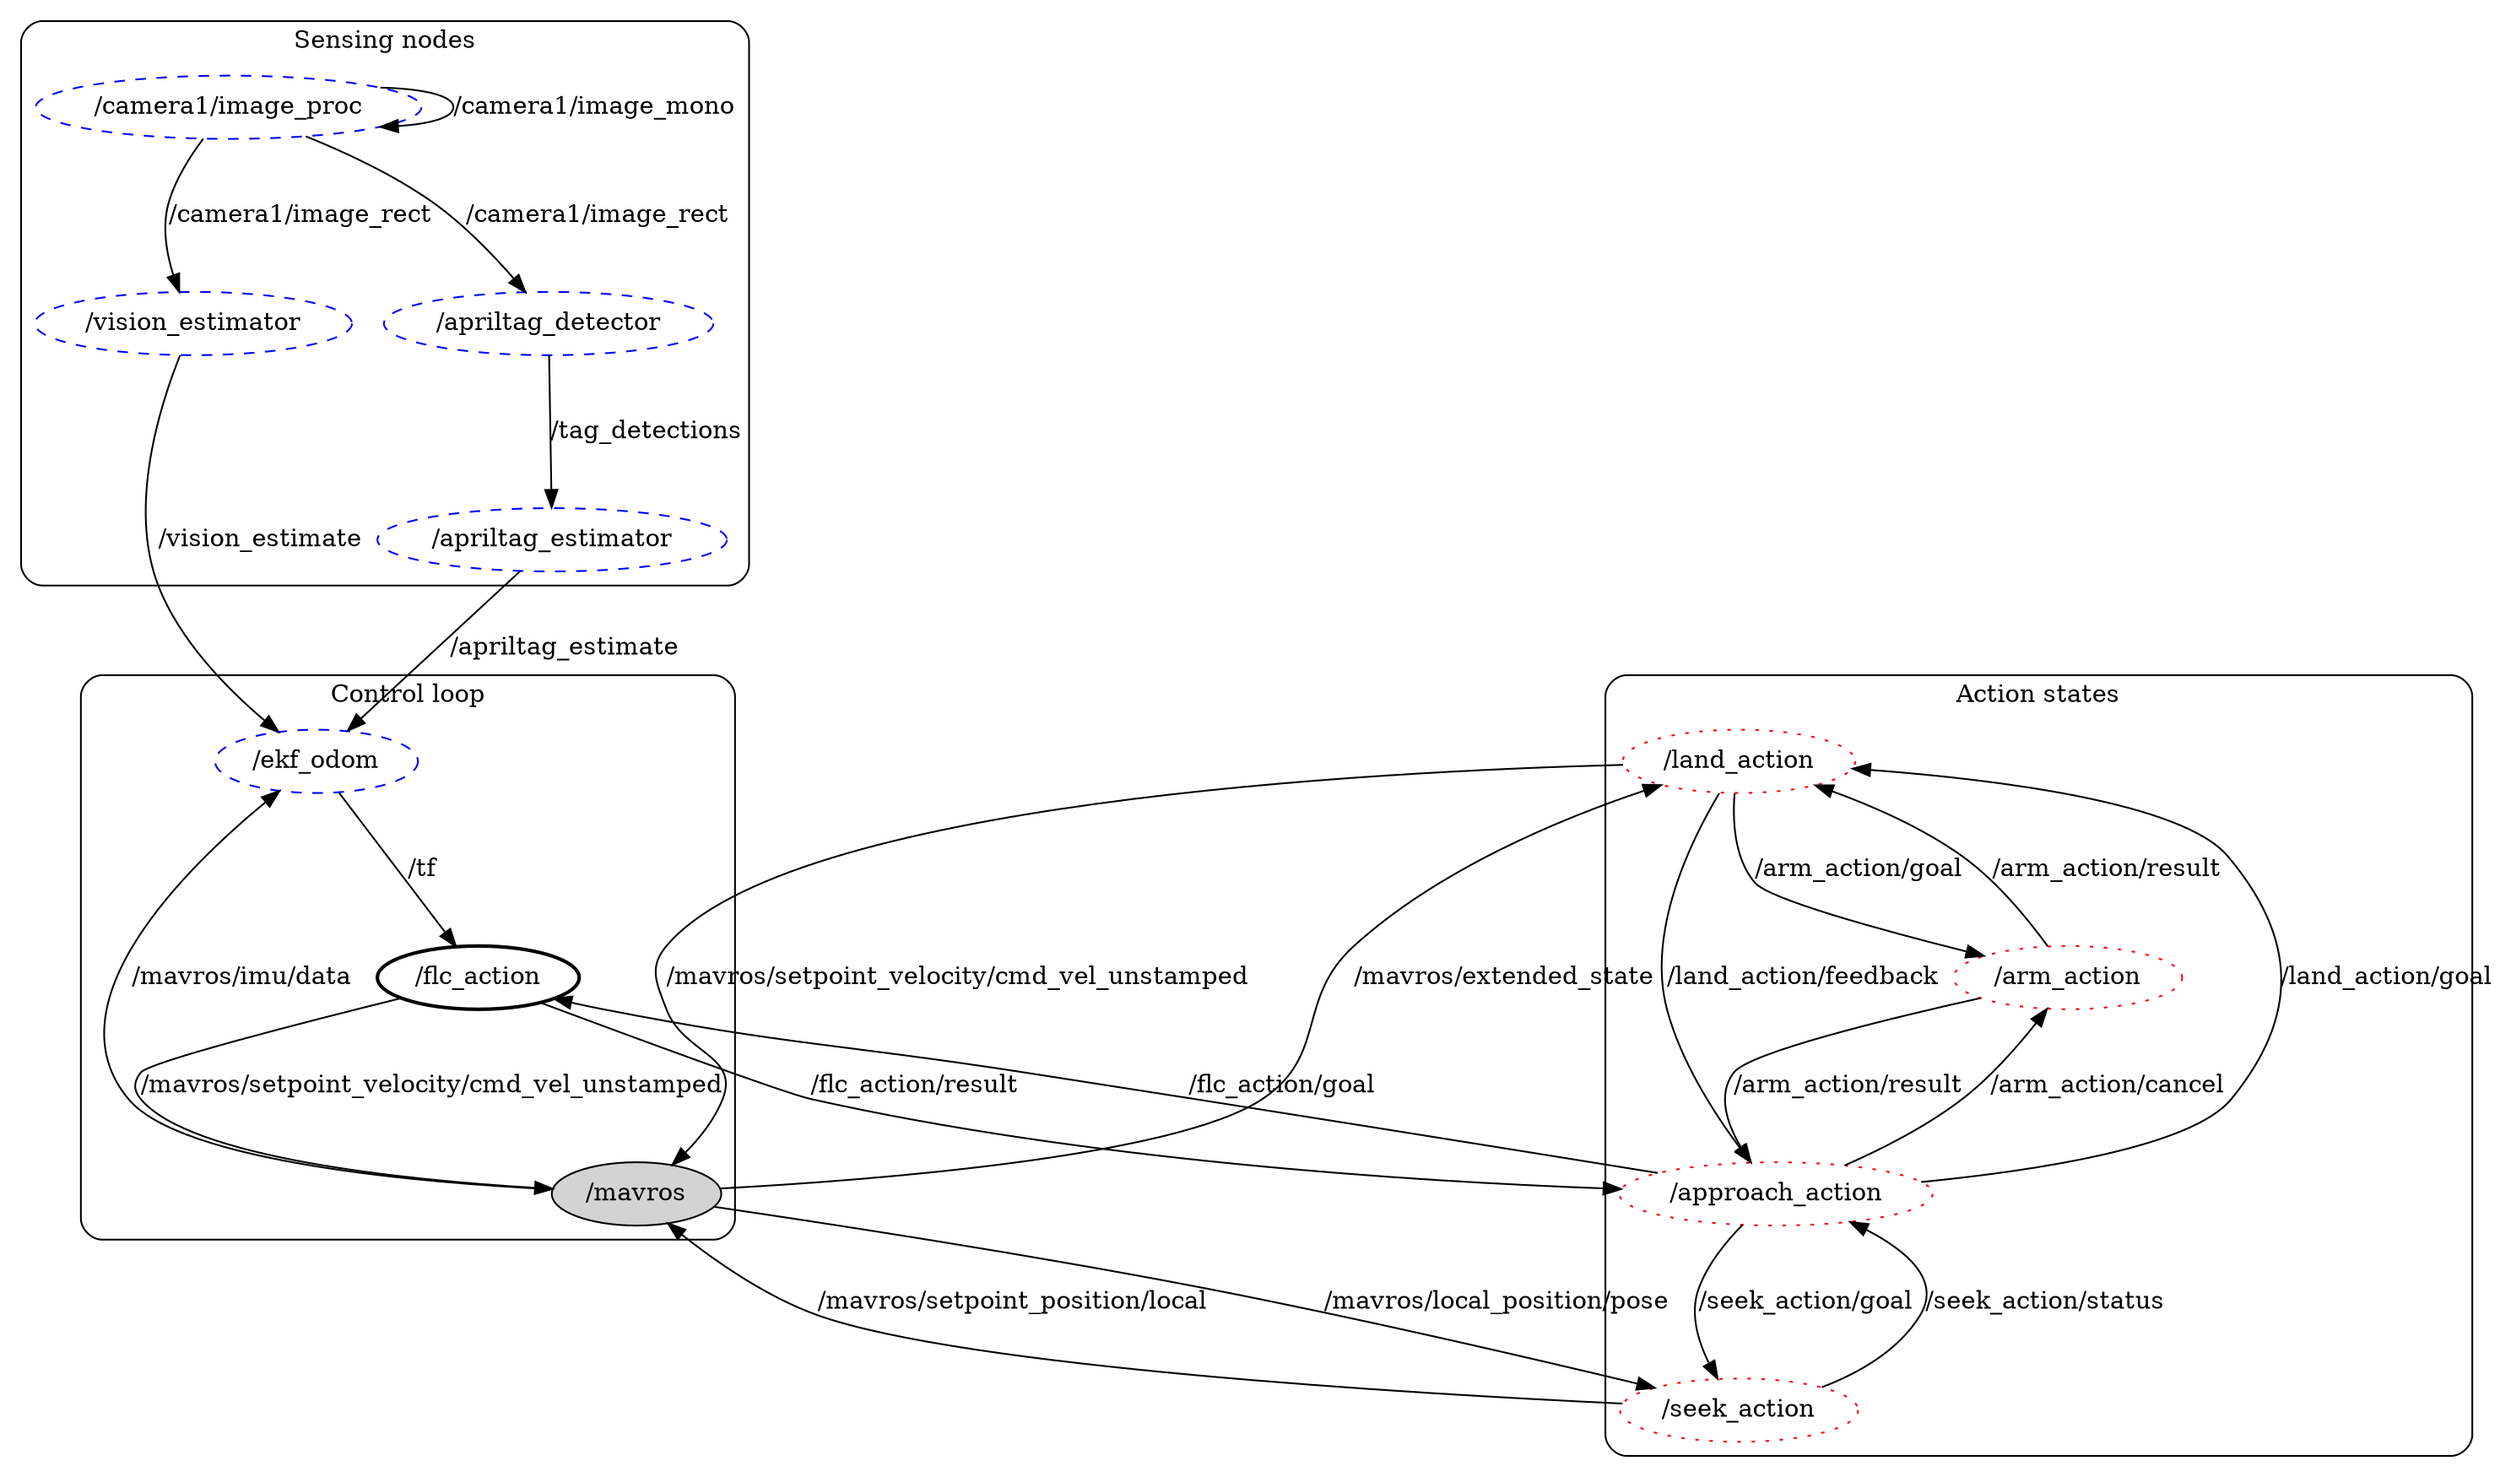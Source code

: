 digraph graphname {
	graph [bb="0,0,2376.8,961",
		compound=True,
		rank=same,
		rankdir=TB,
		ranksep=1.0
	];
	node [label="\N"];
	subgraph cluster_sensing {
        graph[label="Sensing nodes", style="rounded", rankdir=TB];
        n___vision_estimator	 [URL=__vision_estimator,
            height=0.5,
            label="/vision_estimator",
            shape=ellipse,
            color="blue",
            style="dashed",
            tooltip="/vision_estimator",
            width=2.004];
        n___apriltag_detector	 [URL=__apriltag_detector,
            height=0.5,
            label="/apriltag_detector",
            shape=ellipse,
            color="blue",
            style="dashed",
            tooltip="/apriltag_detector",
            width=2.022];
        n___apriltag_estimator	 [URL=__apriltag_estimator,
            height=0.5,
            label="/apriltag_estimator",
            shape=ellipse,
            color="blue",
            style="dashed",
            tooltip="/apriltag_estimator",
            width=2.1484];
        n___camera1__image_proc		 [URL=__camera1__image_proc,
            height=0.5,
            label="/camera1/image_proc",
            shape=ellipse,
            tooltip="/camera1/image_proc",
            color="blue",
            style="dashed",
            width=2.4373];
        n___apriltag_detector -> n___apriltag_estimator	 [URL=topic_3A__tag_detections,
            label="/tag_detections",
            lp="525.07,171.5",
            penwidth=1];
        n___camera1__image_proc -> n___apriltag_detector	 [URL=topic_3A__camera1__image_rect,
            label="/camera1/image_rect",
            lp="264.98,100.5",
            penwidth=1];
        n___camera1__image_proc -> n___vision_estimator	 [URL=topic_3A__camera1__image_rect,
            label="/camera1/image_rect",
            lp="264.98,100.5",
            penwidth=1];
        n___camera1__image_proc -> n___camera1__image_proc		 [URL=topic_3A__camera1__image_mono,
            label="/camera1/image_mono",
            lp="103.74,136.5",
            penwidth=1];
        }
    n___vision_estimator -> n___ekf_odom	 [URL=topic_3A__vision_estimate,
        label="/vision_estimate",
        lp="1030.2,238.5",
        penwidth=1];
    n___apriltag_estimator -> n___ekf_odom	 [URL=topic_3A__apriltag_estimate,
        label="/apriltag_estimate",
        lp="1030.2,238.5",
        penwidth=1];
    subgraph cluster_actions {
        graph[label="Action states",style="rounded",  rankdir=TB];
        n___land_action	 [URL=__land_action,
            color="red",
            style="dotted",
            height=0.5,
            label="/land_action",
            shape=ellipse,
            tooltip="/land_action",
            width=1.4985];
        n___arm_action	 [URL=__arm_action,
            color="red",
            style="dotted",
            height=0.5,
            label="/arm_action",
            shape=ellipse,
            tooltip="/arm_action",
            width=1.4804];
        n___approach_action	 [URL=__approach_action,
            color="red",
            style="dotted",
            height=0.5,
            label="/approach_action",
            shape=ellipse,
            tooltip="/approach_action",
            width=2.1665];
        n___seek_action	 [URL=__seek_action,
            color="red",
            style="dotted",
            height=0.5,
            label="/seek_action",
            shape=ellipse,
            tooltip="/seek_action",
            width=1.5165];
        n___seek_action -> n___approach_action	 [URL=topic_3A__seek_action__status,
            label="/seek_action/status",
            lp="1601.2,792.5",
            penwidth=1];
        n___land_action -> n___arm_action	 [URL=topic_3A__arm_action__goal,
            label="/arm_action/goal",
            lp="2212.2,754.5",
            penwidth=1];
        n___land_action -> n___approach_action	 [URL=topic_3A__land_action__feedback,
            label="/land_action/feedback",
            lp="1962.7,729.5",
            penwidth=1];
        n___arm_action -> n___land_action	 [URL=topic_3A__arm_action__result,
            label="/arm_action/result",
            lp="2212.2,716.5",
            penwidth=1];
        n___arm_action -> n___approach_action	 [URL=topic_3A__arm_action__result,
            label="/arm_action/result",
            lp="2092.5,784.5",
            penwidth=1];
        n___approach_action -> n___seek_action	 [URL=topic_3A__seek_action__goal,
            label="/seek_action/goal",
            lp="1601.2,759.5",
            penwidth=1];
        n___approach_action -> n___land_action	 [URL=topic_3A__land_action__goal,
            label="/land_action/goal",
            lp="1962.7,767.5",
            penwidth=1];
        n___approach_action -> n___arm_action	 [URL=topic_3A__arm_action__cancel,
            label="/arm_action/cancel",
            lp="2092.5,820.5",
            penwidth=1];
    }
    n___approach_action -> n___flc_action	 [URL=topic_3A__flc_action__goal,
        label="/flc_action/goal",
        lp="1962.7,628.5",
        penwidth=1];
    n___ekf_odom -> n___flc_action	 [URL=topic_3A__tf,
        label="/tf",
        lp="1816.7,282.5",
        penwidth=1];
    subgraph cluster_control {
        graph[label="Control loop",style="rounded",  rankdir=TB];
        n___mavros	 [URL=__mavros,
            style="filled",
            height=0.5,
            label="/mavros",
            shape=ellipse,
            tooltip="/mavros",
            width=1.1013];
        n___flc_action	 [URL=__flc_action,
            style="bold"
            height=0.5,
            label="/flc_action",
            shape=ellipse,
            tooltip="/flc_action",
            width=1.336];
        n___mavros -> n___ekf_odom	 [URL=topic_3A__mavros__imu__data,
            label="/mavros/imu/data",
            lp="1260.5,416.5",
            penwidth=1];
        n___ekf_odom	 [URL=__ekf_odom,
            height=0.5,
            label="/ekf_odom",
            shape=ellipse,
            color="blue",
            style="dashed",
            tooltip="/ekf_odom",
            width=1.3721];
        n___flc_action -> n___mavros	 [URL=topic_3A__mavros__setpoint_velocity__cmd_vel_unstamped,
            label="/mavros/setpoint_velocity/cmd_vel_unstamped",
            lp="1601.2,465.5",
            penwidth=1];
    }
    n___seek_action -> n___mavros	 [URL=topic_3A__mavros__setpoint_position__local,
        label="/mavros/setpoint_position/local",
        lp="1260.5,694.5",
        penwidth=1];
    n___land_action -> n___mavros	 [URL=topic_3A__mavros__setpoint_velocity__cmd_vel_unstamped,
        label="/mavros/setpoint_velocity/cmd_vel_unstamped",
        lp="1601.2,584.5",
        penwidth=1];
	n___mavros -> n___seek_action	 [URL=topic_3A__mavros__local_position__pose,
		label="/mavros/local_position/pose",
		lp="1260.5,731.5",
		penwidth=1];
	n___mavros -> n___land_action	 [URL=topic_3A__mavros__extended_state,
		label="/mavros/extended_state",
		lp="1601.2,682.5",
		penwidth=1];
	n___flc_action -> n___approach_action	 [URL=topic_3A__flc_action__result,
		label="/flc_action/result",
		lp="1962.7,695.5",
		penwidth=1];
}
